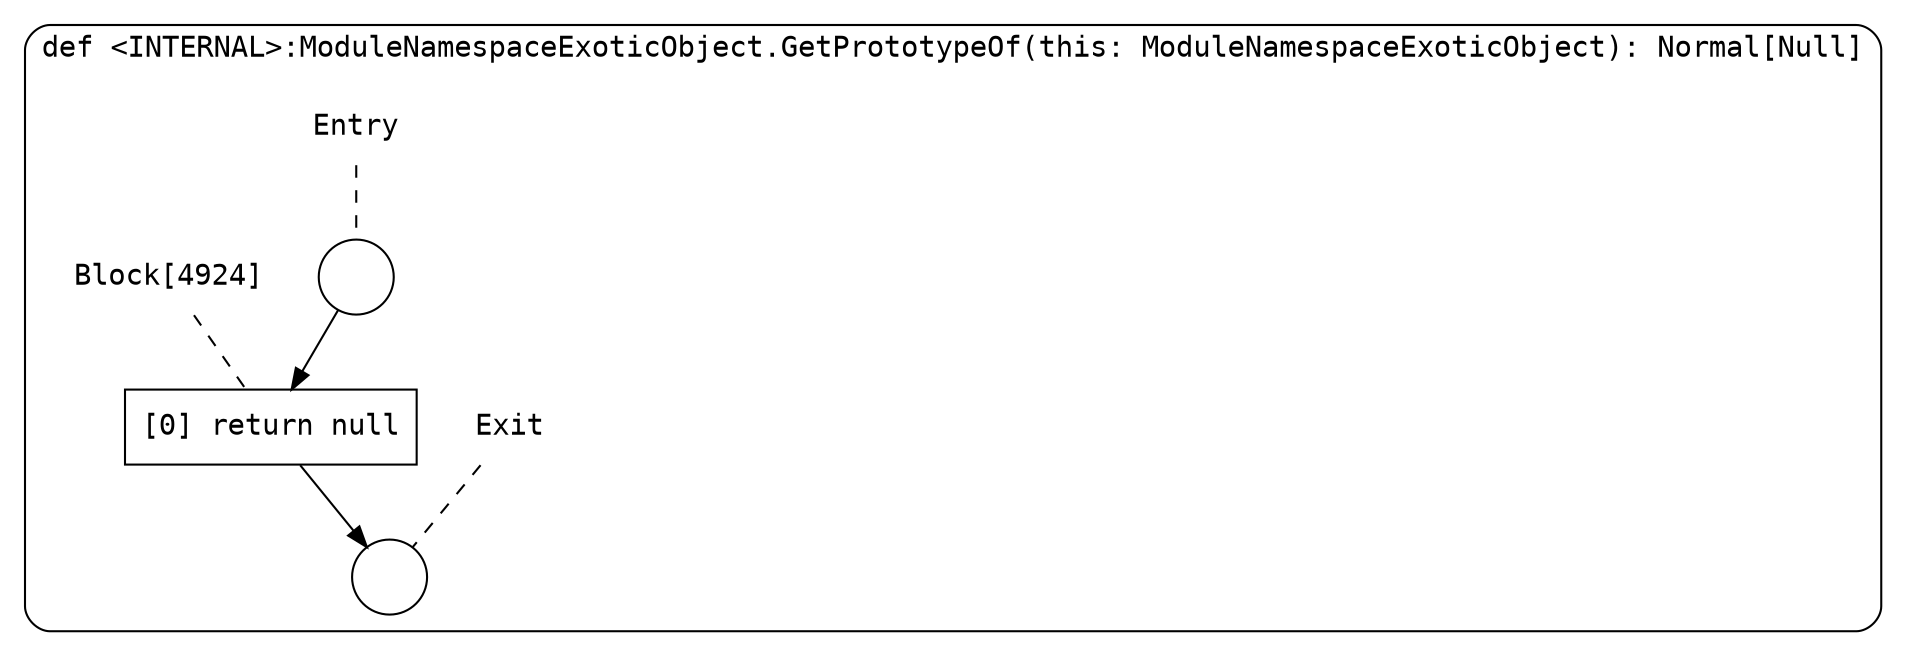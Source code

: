 digraph {
  graph [fontname = "Consolas"]
  node [fontname = "Consolas"]
  edge [fontname = "Consolas"]
  subgraph cluster1136 {
    label = "def <INTERNAL>:ModuleNamespaceExoticObject.GetPrototypeOf(this: ModuleNamespaceExoticObject): Normal[Null]"
    style = rounded
    cluster1136_entry_name [shape=none, label=<<font color="black">Entry</font>>]
    cluster1136_entry_name -> cluster1136_entry [arrowhead=none, color="black", style=dashed]
    cluster1136_entry [shape=circle label=" " color="black" fillcolor="white" style=filled]
    cluster1136_entry -> node4924 [color="black"]
    cluster1136_exit_name [shape=none, label=<<font color="black">Exit</font>>]
    cluster1136_exit_name -> cluster1136_exit [arrowhead=none, color="black", style=dashed]
    cluster1136_exit [shape=circle label=" " color="black" fillcolor="white" style=filled]
    node4924_name [shape=none, label=<<font color="black">Block[4924]</font>>]
    node4924_name -> node4924 [arrowhead=none, color="black", style=dashed]
    node4924 [shape=box, label=<<font color="black">[0] return null<BR ALIGN="LEFT"/></font>> color="black" fillcolor="white", style=filled]
    node4924 -> cluster1136_exit [color="black"]
  }
}